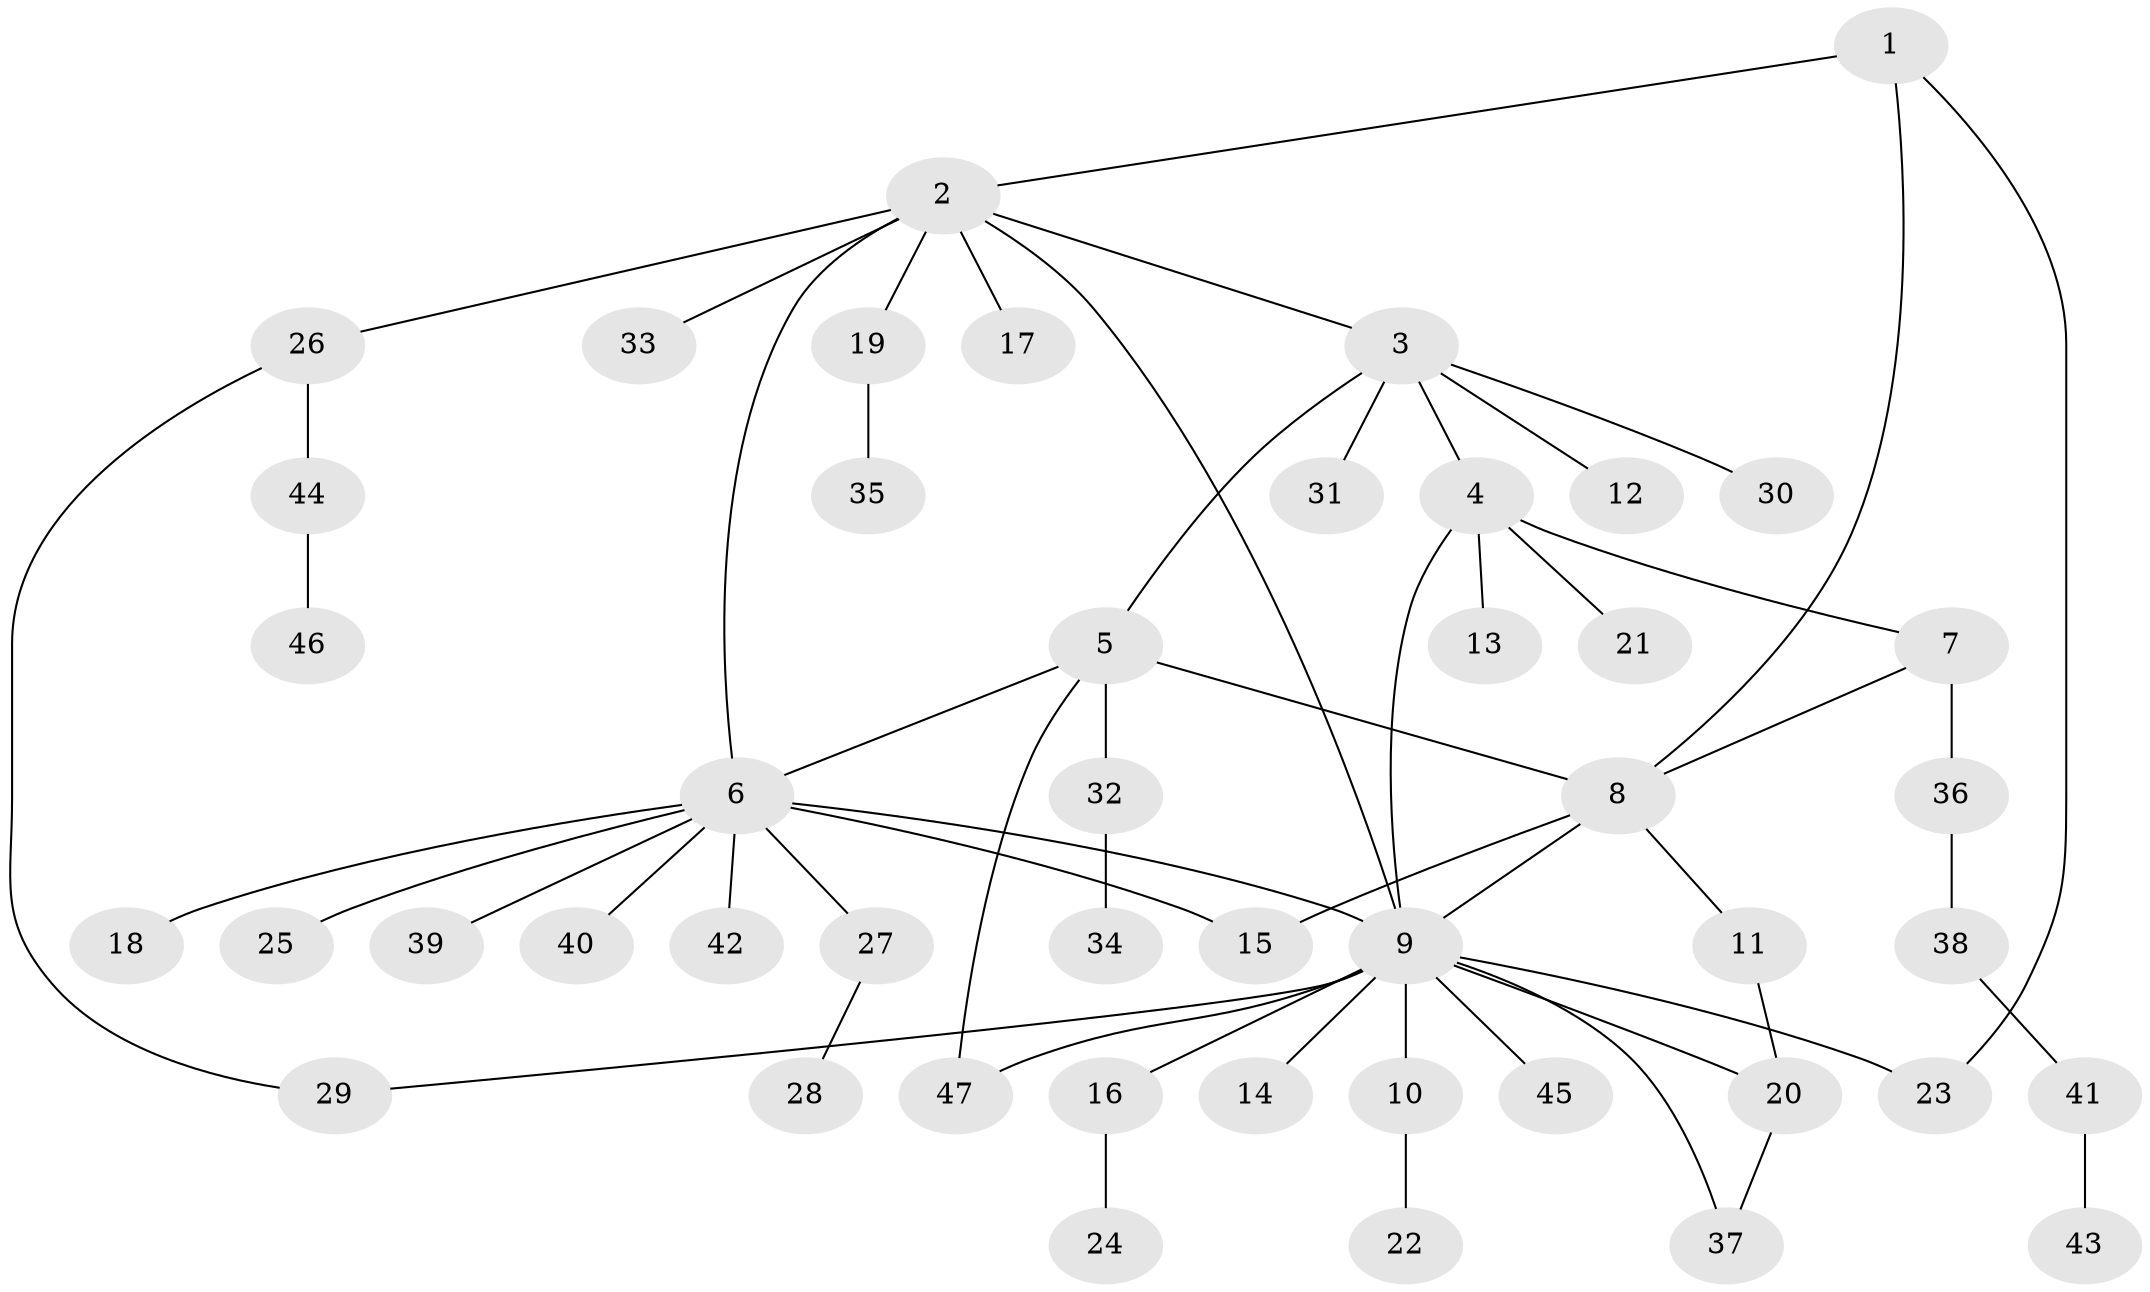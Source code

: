 // Generated by graph-tools (version 1.1) at 2025/02/03/09/25 03:02:42]
// undirected, 47 vertices, 58 edges
graph export_dot {
graph [start="1"]
  node [color=gray90,style=filled];
  1;
  2;
  3;
  4;
  5;
  6;
  7;
  8;
  9;
  10;
  11;
  12;
  13;
  14;
  15;
  16;
  17;
  18;
  19;
  20;
  21;
  22;
  23;
  24;
  25;
  26;
  27;
  28;
  29;
  30;
  31;
  32;
  33;
  34;
  35;
  36;
  37;
  38;
  39;
  40;
  41;
  42;
  43;
  44;
  45;
  46;
  47;
  1 -- 2;
  1 -- 8;
  1 -- 23;
  2 -- 3;
  2 -- 6;
  2 -- 9;
  2 -- 17;
  2 -- 19;
  2 -- 26;
  2 -- 33;
  3 -- 4;
  3 -- 5;
  3 -- 12;
  3 -- 30;
  3 -- 31;
  4 -- 7;
  4 -- 9;
  4 -- 13;
  4 -- 21;
  5 -- 6;
  5 -- 8;
  5 -- 32;
  5 -- 47;
  6 -- 9;
  6 -- 15;
  6 -- 18;
  6 -- 25;
  6 -- 27;
  6 -- 39;
  6 -- 40;
  6 -- 42;
  7 -- 8;
  7 -- 36;
  8 -- 9;
  8 -- 11;
  8 -- 15;
  9 -- 10;
  9 -- 14;
  9 -- 16;
  9 -- 20;
  9 -- 23;
  9 -- 29;
  9 -- 37;
  9 -- 45;
  9 -- 47;
  10 -- 22;
  11 -- 20;
  16 -- 24;
  19 -- 35;
  20 -- 37;
  26 -- 29;
  26 -- 44;
  27 -- 28;
  32 -- 34;
  36 -- 38;
  38 -- 41;
  41 -- 43;
  44 -- 46;
}
